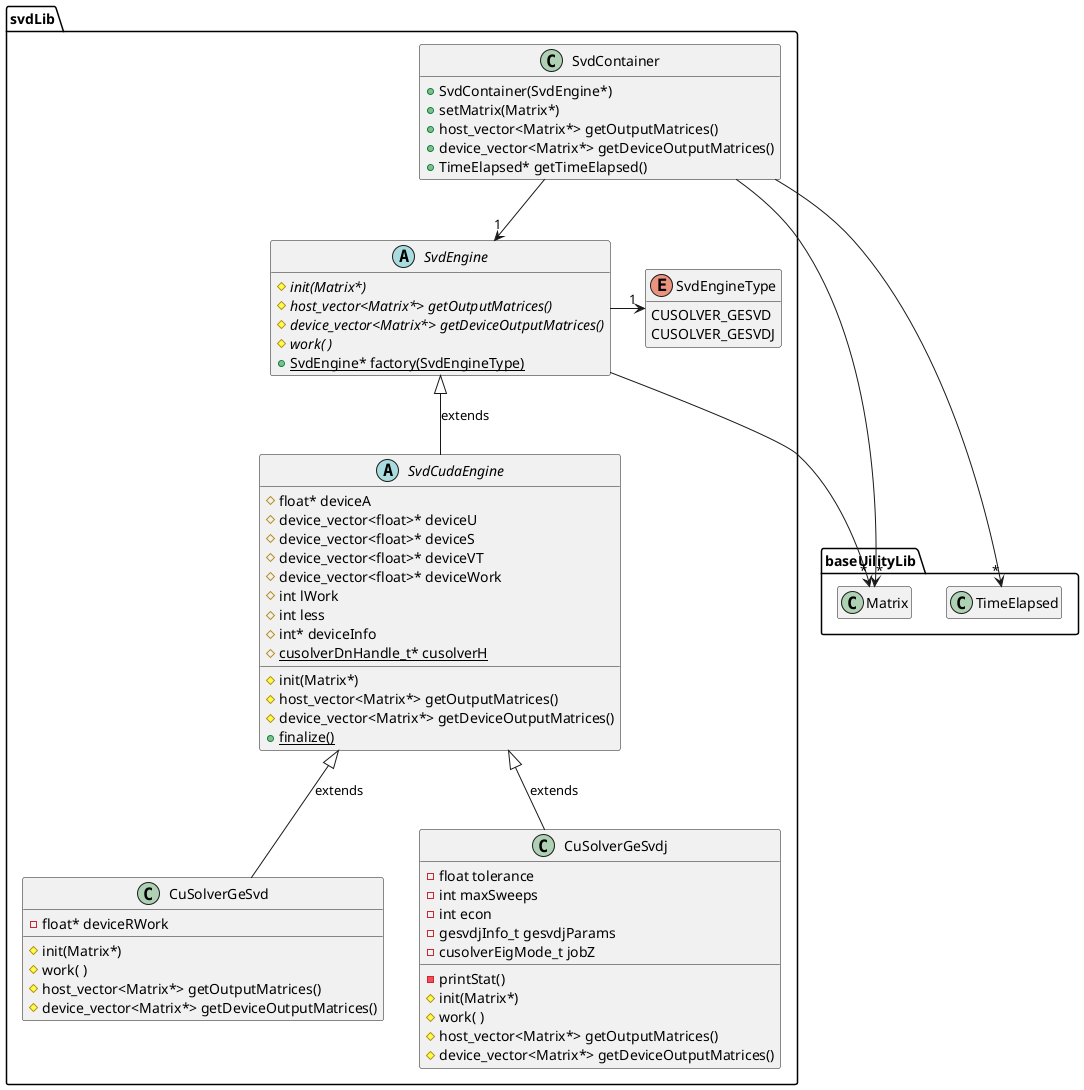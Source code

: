 @startuml SvdDiagram

package svdLib {

    abstract class SvdEngine{
        
        {abstract} # init(Matrix*)
        {abstract} # host_vector<Matrix*> getOutputMatrices()
        {abstract} # device_vector<Matrix*> getDeviceOutputMatrices()
        {abstract} # work( )
        {static} + SvdEngine* factory(SvdEngineType)
    }

    abstract class SvdCudaEngine{

        # float* deviceA
        # device_vector<float>* deviceU
        # device_vector<float>* deviceS
        # device_vector<float>* deviceVT
        # device_vector<float>* deviceWork
        # int lWork
        # int less
        # int* deviceInfo
        {static} # cusolverDnHandle_t* cusolverH
        

        # init(Matrix*)
        # host_vector<Matrix*> getOutputMatrices()
        # device_vector<Matrix*> getDeviceOutputMatrices()
        {static} + finalize()
    }

    enum SvdEngineType{
            CUSOLVER_GESVD
            CUSOLVER_GESVDJ
    }

    class CuSolverGeSvd{

        - float* deviceRWork

        # init(Matrix*)
        # work( )
        # host_vector<Matrix*> getOutputMatrices()
        # device_vector<Matrix*> getDeviceOutputMatrices()
    }

    class CuSolverGeSvdj{

        - float tolerance
        - int maxSweeps
        - int econ
        - gesvdjInfo_t gesvdjParams
        - cusolverEigMode_t jobZ

        - printStat()
        # init(Matrix*)
        # work( )
        # host_vector<Matrix*> getOutputMatrices()
        # device_vector<Matrix*> getDeviceOutputMatrices()
    }

    class SvdContainer{

        + SvdContainer(SvdEngine*)
        + setMatrix(Matrix*)
        + host_vector<Matrix*> getOutputMatrices()
        + device_vector<Matrix*> getDeviceOutputMatrices()
        + TimeElapsed* getTimeElapsed()
    }

    'SvdContainer -->  "*" Matrix 
    SvdContainer --> "1" SvdEngine
    'TimeElapsed "1" <- SvdContainer
    'SvdEngine -> "*" Matrix
    SvdEngine -> "1" SvdEngineType
    SvdEngine <|-- SvdCudaEngine : extends
    SvdCudaEngine <|-- CuSolverGeSvdj : extends
    SvdCudaEngine <|-- CuSolverGeSvd : extends

    hide SvdEngineType methods
    hide SvdContainer fields
    hide SvdEngine fields
}

package baseUilityLib{
    class Matrix
    class TimeElapsed

    hide Matrix fields
    hide Matrix methods

    hide TimeElapsed fields
    hide TimeElapsed methods
}

SvdContainer --> "*" TimeElapsed
SvdContainer --> "*" Matrix
SvdEngine --> "*" Matrix


@enduml